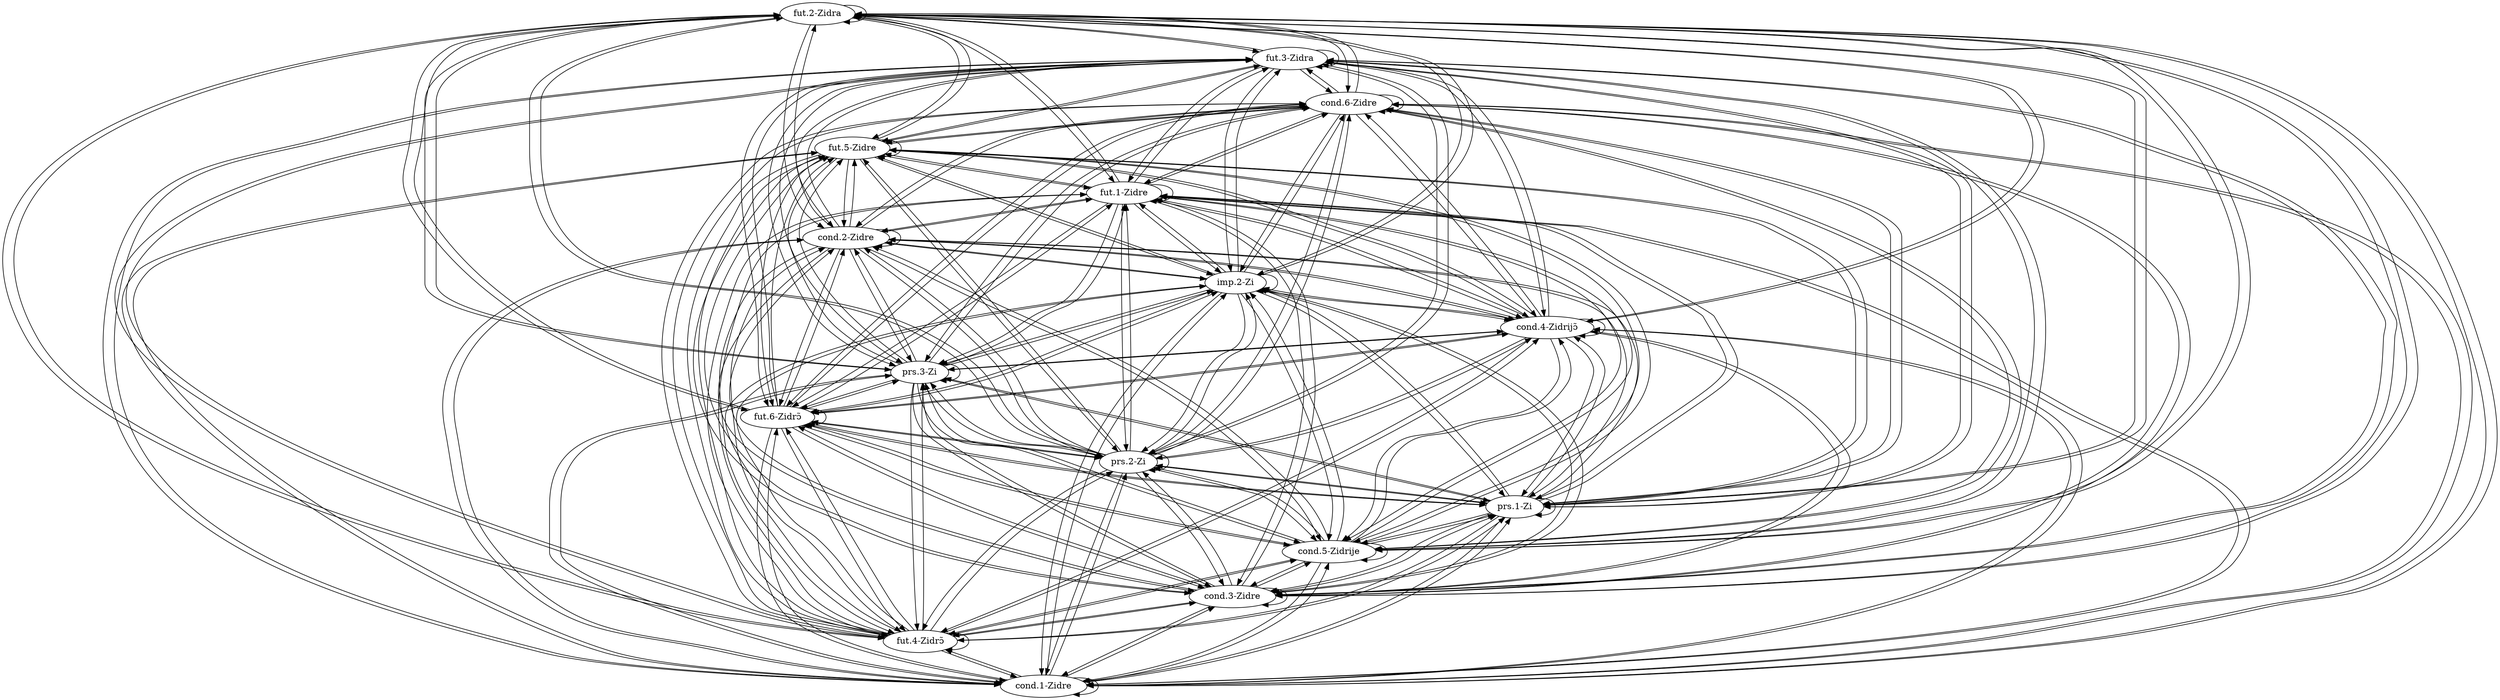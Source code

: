 digraph  {
	node [label="\N"];
	"fut.2-Zidra"	 [cell="fut.2",
		label="fut.2-Zidra",
		tense=fut,
		weight=0.02];
	"fut.2-Zidra" -> "fut.2-Zidra"	 [weight=0.02];
	"fut.3-Zidra"	 [cell="fut.3",
		label="fut.3-Zidra",
		tense=fut,
		weight=0.02];
	"fut.2-Zidra" -> "fut.3-Zidra"	 [weight=0.02];
	"cond.1-ZidrE"	 [cell="cond.1",
		label="cond.1-Zidre",
		tense=cond,
		weight=0.02];
	"fut.2-Zidra" -> "cond.1-ZidrE"	 [weight=0.02];
	"fut.4-Zidrô"	 [cell="fut.4",
		label="fut.4-Zidrɔ̃",
		tense=fut,
		weight=0.02];
	"fut.2-Zidra" -> "fut.4-Zidrô"	 [weight=0.02];
	"cond.3-ZidrE"	 [cell="cond.3",
		label="cond.3-Zidre",
		tense=cond,
		weight=0.02];
	"fut.2-Zidra" -> "cond.3-ZidrE"	 [weight=0.02];
	"cond.5-ZidrijE"	 [cell="cond.5",
		label="cond.5-Zidrije",
		tense=cond,
		weight=0.02];
	"fut.2-Zidra" -> "cond.5-ZidrijE"	 [weight=0.02];
	"prs.1-Zi"	 [cell="prs.1",
		label="prs.1-Zi",
		tense=prs,
		weight=1.0];
	"fut.2-Zidra" -> "prs.1-Zi"	 [weight=1.0];
	"prs.2-Zi"	 [cell="prs.2",
		label="prs.2-Zi",
		tense=prs,
		weight=1.0];
	"fut.2-Zidra" -> "prs.2-Zi"	 [weight=1.0];
	"fut.6-Zidrô"	 [cell="fut.6",
		label="fut.6-Zidrɔ̃",
		tense=fut,
		weight=0.02];
	"fut.2-Zidra" -> "fut.6-Zidrô"	 [weight=0.02];
	"prs.3-Zi"	 [cell="prs.3",
		label="prs.3-Zi",
		tense=prs,
		weight=1.0];
	"fut.2-Zidra" -> "prs.3-Zi"	 [weight=1.0];
	"cond.4-Zidrijô"	 [cell="cond.4",
		label="cond.4-Zidrijɔ̃",
		tense=cond,
		weight=0.02];
	"fut.2-Zidra" -> "cond.4-Zidrijô"	 [weight=0.02];
	"imp.2-Zi"	 [cell="imp.2",
		label="imp.2-Zi",
		tense=imp,
		weight=1.0];
	"fut.2-Zidra" -> "imp.2-Zi"	 [weight=1.0];
	"cond.2-ZidrE"	 [cell="cond.2",
		label="cond.2-Zidre",
		tense=cond,
		weight=0.02];
	"fut.2-Zidra" -> "cond.2-ZidrE"	 [weight=0.02];
	"fut.1-ZidrE"	 [cell="fut.1",
		label="fut.1-Zidre",
		tense=fut,
		weight=0.02];
	"fut.2-Zidra" -> "fut.1-ZidrE"	 [weight=0.02];
	"fut.5-ZidrE"	 [cell="fut.5",
		label="fut.5-Zidre",
		tense=fut,
		weight=0.02];
	"fut.2-Zidra" -> "fut.5-ZidrE"	 [weight=0.02];
	"cond.6-ZidrE"	 [cell="cond.6",
		label="cond.6-Zidre",
		tense=cond,
		weight=0.02];
	"fut.2-Zidra" -> "cond.6-ZidrE"	 [weight=0.02];
	"fut.3-Zidra" -> "fut.2-Zidra"	 [weight=0.02];
	"fut.3-Zidra" -> "fut.3-Zidra"	 [weight=0.02];
	"fut.3-Zidra" -> "cond.1-ZidrE"	 [weight=0.02];
	"fut.3-Zidra" -> "fut.4-Zidrô"	 [weight=0.02];
	"fut.3-Zidra" -> "cond.3-ZidrE"	 [weight=0.02];
	"fut.3-Zidra" -> "cond.5-ZidrijE"	 [weight=0.02];
	"fut.3-Zidra" -> "prs.1-Zi"	 [weight=1.0];
	"fut.3-Zidra" -> "prs.2-Zi"	 [weight=1.0];
	"fut.3-Zidra" -> "fut.6-Zidrô"	 [weight=0.02];
	"fut.3-Zidra" -> "prs.3-Zi"	 [weight=1.0];
	"fut.3-Zidra" -> "cond.4-Zidrijô"	 [weight=0.02];
	"fut.3-Zidra" -> "imp.2-Zi"	 [weight=1.0];
	"fut.3-Zidra" -> "cond.2-ZidrE"	 [weight=0.02];
	"fut.3-Zidra" -> "fut.1-ZidrE"	 [weight=0.02];
	"fut.3-Zidra" -> "fut.5-ZidrE"	 [weight=0.02];
	"fut.3-Zidra" -> "cond.6-ZidrE"	 [weight=0.02];
	"cond.1-ZidrE" -> "fut.2-Zidra"	 [weight=0.02];
	"cond.1-ZidrE" -> "fut.3-Zidra"	 [weight=0.02];
	"cond.1-ZidrE" -> "cond.1-ZidrE"	 [weight=0.02];
	"cond.1-ZidrE" -> "fut.4-Zidrô"	 [weight=0.02];
	"cond.1-ZidrE" -> "cond.3-ZidrE"	 [weight=0.02];
	"cond.1-ZidrE" -> "cond.5-ZidrijE"	 [weight=0.02];
	"cond.1-ZidrE" -> "prs.1-Zi"	 [weight=1.0];
	"cond.1-ZidrE" -> "prs.2-Zi"	 [weight=1.0];
	"cond.1-ZidrE" -> "fut.6-Zidrô"	 [weight=0.02];
	"cond.1-ZidrE" -> "prs.3-Zi"	 [weight=1.0];
	"cond.1-ZidrE" -> "cond.4-Zidrijô"	 [weight=0.02];
	"cond.1-ZidrE" -> "imp.2-Zi"	 [weight=1.0];
	"cond.1-ZidrE" -> "cond.2-ZidrE"	 [weight=0.02];
	"cond.1-ZidrE" -> "fut.1-ZidrE"	 [weight=0.02];
	"cond.1-ZidrE" -> "fut.5-ZidrE"	 [weight=0.02];
	"cond.1-ZidrE" -> "cond.6-ZidrE"	 [weight=0.02];
	"fut.4-Zidrô" -> "fut.2-Zidra"	 [weight=0.02];
	"fut.4-Zidrô" -> "fut.3-Zidra"	 [weight=0.02];
	"fut.4-Zidrô" -> "cond.1-ZidrE"	 [weight=0.02];
	"fut.4-Zidrô" -> "fut.4-Zidrô"	 [weight=0.02];
	"fut.4-Zidrô" -> "cond.3-ZidrE"	 [weight=0.02];
	"fut.4-Zidrô" -> "cond.5-ZidrijE"	 [weight=0.02];
	"fut.4-Zidrô" -> "prs.1-Zi"	 [weight=1.0];
	"fut.4-Zidrô" -> "prs.2-Zi"	 [weight=1.0];
	"fut.4-Zidrô" -> "fut.6-Zidrô"	 [weight=0.02];
	"fut.4-Zidrô" -> "prs.3-Zi"	 [weight=1.0];
	"fut.4-Zidrô" -> "cond.4-Zidrijô"	 [weight=0.02];
	"fut.4-Zidrô" -> "imp.2-Zi"	 [weight=1.0];
	"fut.4-Zidrô" -> "cond.2-ZidrE"	 [weight=0.02];
	"fut.4-Zidrô" -> "fut.1-ZidrE"	 [weight=0.02];
	"fut.4-Zidrô" -> "fut.5-ZidrE"	 [weight=0.02];
	"fut.4-Zidrô" -> "cond.6-ZidrE"	 [weight=0.02];
	"cond.3-ZidrE" -> "fut.2-Zidra"	 [weight=0.02];
	"cond.3-ZidrE" -> "fut.3-Zidra"	 [weight=0.02];
	"cond.3-ZidrE" -> "cond.1-ZidrE"	 [weight=0.02];
	"cond.3-ZidrE" -> "fut.4-Zidrô"	 [weight=0.02];
	"cond.3-ZidrE" -> "cond.3-ZidrE"	 [weight=0.02];
	"cond.3-ZidrE" -> "cond.5-ZidrijE"	 [weight=0.02];
	"cond.3-ZidrE" -> "prs.1-Zi"	 [weight=1.0];
	"cond.3-ZidrE" -> "prs.2-Zi"	 [weight=1.0];
	"cond.3-ZidrE" -> "fut.6-Zidrô"	 [weight=0.02];
	"cond.3-ZidrE" -> "prs.3-Zi"	 [weight=1.0];
	"cond.3-ZidrE" -> "cond.4-Zidrijô"	 [weight=0.02];
	"cond.3-ZidrE" -> "imp.2-Zi"	 [weight=1.0];
	"cond.3-ZidrE" -> "cond.2-ZidrE"	 [weight=0.02];
	"cond.3-ZidrE" -> "fut.1-ZidrE"	 [weight=0.02];
	"cond.3-ZidrE" -> "fut.5-ZidrE"	 [weight=0.02];
	"cond.3-ZidrE" -> "cond.6-ZidrE"	 [weight=0.02];
	"cond.5-ZidrijE" -> "fut.2-Zidra"	 [weight=0.02];
	"cond.5-ZidrijE" -> "fut.3-Zidra"	 [weight=0.02];
	"cond.5-ZidrijE" -> "cond.1-ZidrE"	 [weight=0.02];
	"cond.5-ZidrijE" -> "fut.4-Zidrô"	 [weight=0.02];
	"cond.5-ZidrijE" -> "cond.3-ZidrE"	 [weight=0.02];
	"cond.5-ZidrijE" -> "cond.5-ZidrijE"	 [weight=0.02];
	"cond.5-ZidrijE" -> "prs.1-Zi"	 [weight=1.0];
	"cond.5-ZidrijE" -> "prs.2-Zi"	 [weight=1.0];
	"cond.5-ZidrijE" -> "fut.6-Zidrô"	 [weight=0.02];
	"cond.5-ZidrijE" -> "prs.3-Zi"	 [weight=1.0];
	"cond.5-ZidrijE" -> "cond.4-Zidrijô"	 [weight=0.02];
	"cond.5-ZidrijE" -> "imp.2-Zi"	 [weight=1.0];
	"cond.5-ZidrijE" -> "cond.2-ZidrE"	 [weight=0.02];
	"cond.5-ZidrijE" -> "fut.1-ZidrE"	 [weight=0.02];
	"cond.5-ZidrijE" -> "fut.5-ZidrE"	 [weight=0.02];
	"cond.5-ZidrijE" -> "cond.6-ZidrE"	 [weight=0.02];
	"prs.1-Zi" -> "fut.2-Zidra"	 [weight=0.0004];
	"prs.1-Zi" -> "fut.3-Zidra"	 [weight=0.0004];
	"prs.1-Zi" -> "cond.1-ZidrE"	 [weight=0.0004];
	"prs.1-Zi" -> "fut.4-Zidrô"	 [weight=0.0004];
	"prs.1-Zi" -> "cond.3-ZidrE"	 [weight=0.0004];
	"prs.1-Zi" -> "cond.5-ZidrijE"	 [weight=0.0004];
	"prs.1-Zi" -> "prs.1-Zi"	 [weight=1.0];
	"prs.1-Zi" -> "prs.2-Zi"	 [weight=1.0];
	"prs.1-Zi" -> "fut.6-Zidrô"	 [weight=0.0004];
	"prs.1-Zi" -> "prs.3-Zi"	 [weight=1.0];
	"prs.1-Zi" -> "cond.4-Zidrijô"	 [weight=0.0004];
	"prs.1-Zi" -> "imp.2-Zi"	 [weight=1.0];
	"prs.1-Zi" -> "cond.2-ZidrE"	 [weight=0.0004];
	"prs.1-Zi" -> "fut.1-ZidrE"	 [weight=0.0004];
	"prs.1-Zi" -> "fut.5-ZidrE"	 [weight=0.0004];
	"prs.1-Zi" -> "cond.6-ZidrE"	 [weight=0.0004];
	"prs.2-Zi" -> "fut.2-Zidra"	 [weight=0.0004];
	"prs.2-Zi" -> "fut.3-Zidra"	 [weight=0.0004];
	"prs.2-Zi" -> "cond.1-ZidrE"	 [weight=0.0004];
	"prs.2-Zi" -> "fut.4-Zidrô"	 [weight=0.0004];
	"prs.2-Zi" -> "cond.3-ZidrE"	 [weight=0.0004];
	"prs.2-Zi" -> "cond.5-ZidrijE"	 [weight=0.0004];
	"prs.2-Zi" -> "prs.1-Zi"	 [weight=1.0];
	"prs.2-Zi" -> "prs.2-Zi"	 [weight=1.0];
	"prs.2-Zi" -> "fut.6-Zidrô"	 [weight=0.0004];
	"prs.2-Zi" -> "prs.3-Zi"	 [weight=1.0];
	"prs.2-Zi" -> "cond.4-Zidrijô"	 [weight=0.0004];
	"prs.2-Zi" -> "imp.2-Zi"	 [weight=1.0];
	"prs.2-Zi" -> "cond.2-ZidrE"	 [weight=0.0004];
	"prs.2-Zi" -> "fut.1-ZidrE"	 [weight=0.0004];
	"prs.2-Zi" -> "fut.5-ZidrE"	 [weight=0.0004];
	"prs.2-Zi" -> "cond.6-ZidrE"	 [weight=0.0004];
	"fut.6-Zidrô" -> "fut.2-Zidra"	 [weight=0.02];
	"fut.6-Zidrô" -> "fut.3-Zidra"	 [weight=0.02];
	"fut.6-Zidrô" -> "cond.1-ZidrE"	 [weight=0.02];
	"fut.6-Zidrô" -> "fut.4-Zidrô"	 [weight=0.02];
	"fut.6-Zidrô" -> "cond.3-ZidrE"	 [weight=0.02];
	"fut.6-Zidrô" -> "cond.5-ZidrijE"	 [weight=0.02];
	"fut.6-Zidrô" -> "prs.1-Zi"	 [weight=1.0];
	"fut.6-Zidrô" -> "prs.2-Zi"	 [weight=1.0];
	"fut.6-Zidrô" -> "fut.6-Zidrô"	 [weight=0.02];
	"fut.6-Zidrô" -> "prs.3-Zi"	 [weight=1.0];
	"fut.6-Zidrô" -> "cond.4-Zidrijô"	 [weight=0.02];
	"fut.6-Zidrô" -> "imp.2-Zi"	 [weight=1.0];
	"fut.6-Zidrô" -> "cond.2-ZidrE"	 [weight=0.02];
	"fut.6-Zidrô" -> "fut.1-ZidrE"	 [weight=0.02];
	"fut.6-Zidrô" -> "fut.5-ZidrE"	 [weight=0.02];
	"fut.6-Zidrô" -> "cond.6-ZidrE"	 [weight=0.02];
	"prs.3-Zi" -> "fut.2-Zidra"	 [weight=0.0004];
	"prs.3-Zi" -> "fut.3-Zidra"	 [weight=0.0004];
	"prs.3-Zi" -> "cond.1-ZidrE"	 [weight=0.0004];
	"prs.3-Zi" -> "fut.4-Zidrô"	 [weight=0.0004];
	"prs.3-Zi" -> "cond.3-ZidrE"	 [weight=0.0004];
	"prs.3-Zi" -> "cond.5-ZidrijE"	 [weight=0.0004];
	"prs.3-Zi" -> "prs.1-Zi"	 [weight=1.0];
	"prs.3-Zi" -> "prs.2-Zi"	 [weight=1.0];
	"prs.3-Zi" -> "fut.6-Zidrô"	 [weight=0.0004];
	"prs.3-Zi" -> "prs.3-Zi"	 [weight=1.0];
	"prs.3-Zi" -> "cond.4-Zidrijô"	 [weight=0.0004];
	"prs.3-Zi" -> "imp.2-Zi"	 [weight=1.0];
	"prs.3-Zi" -> "cond.2-ZidrE"	 [weight=0.0004];
	"prs.3-Zi" -> "fut.1-ZidrE"	 [weight=0.0004];
	"prs.3-Zi" -> "fut.5-ZidrE"	 [weight=0.0004];
	"prs.3-Zi" -> "cond.6-ZidrE"	 [weight=0.0004];
	"cond.4-Zidrijô" -> "fut.2-Zidra"	 [weight=0.02];
	"cond.4-Zidrijô" -> "fut.3-Zidra"	 [weight=0.02];
	"cond.4-Zidrijô" -> "cond.1-ZidrE"	 [weight=0.02];
	"cond.4-Zidrijô" -> "fut.4-Zidrô"	 [weight=0.02];
	"cond.4-Zidrijô" -> "cond.3-ZidrE"	 [weight=0.02];
	"cond.4-Zidrijô" -> "cond.5-ZidrijE"	 [weight=0.02];
	"cond.4-Zidrijô" -> "prs.1-Zi"	 [weight=1.0];
	"cond.4-Zidrijô" -> "prs.2-Zi"	 [weight=1.0];
	"cond.4-Zidrijô" -> "fut.6-Zidrô"	 [weight=0.02];
	"cond.4-Zidrijô" -> "prs.3-Zi"	 [weight=1.0];
	"cond.4-Zidrijô" -> "cond.4-Zidrijô"	 [weight=0.02];
	"cond.4-Zidrijô" -> "imp.2-Zi"	 [weight=1.0];
	"cond.4-Zidrijô" -> "cond.2-ZidrE"	 [weight=0.02];
	"cond.4-Zidrijô" -> "fut.1-ZidrE"	 [weight=0.02];
	"cond.4-Zidrijô" -> "fut.5-ZidrE"	 [weight=0.02];
	"cond.4-Zidrijô" -> "cond.6-ZidrE"	 [weight=0.02];
	"imp.2-Zi" -> "fut.2-Zidra"	 [weight=0.0004];
	"imp.2-Zi" -> "fut.3-Zidra"	 [weight=0.0004];
	"imp.2-Zi" -> "cond.1-ZidrE"	 [weight=0.0004];
	"imp.2-Zi" -> "fut.4-Zidrô"	 [weight=0.0004];
	"imp.2-Zi" -> "cond.3-ZidrE"	 [weight=0.0004];
	"imp.2-Zi" -> "cond.5-ZidrijE"	 [weight=0.0004];
	"imp.2-Zi" -> "prs.1-Zi"	 [weight=1.0];
	"imp.2-Zi" -> "prs.2-Zi"	 [weight=1.0];
	"imp.2-Zi" -> "fut.6-Zidrô"	 [weight=0.0004];
	"imp.2-Zi" -> "prs.3-Zi"	 [weight=1.0];
	"imp.2-Zi" -> "cond.4-Zidrijô"	 [weight=0.0004];
	"imp.2-Zi" -> "imp.2-Zi"	 [weight=1.0];
	"imp.2-Zi" -> "cond.2-ZidrE"	 [weight=0.0004];
	"imp.2-Zi" -> "fut.1-ZidrE"	 [weight=0.0004];
	"imp.2-Zi" -> "fut.5-ZidrE"	 [weight=0.0004];
	"imp.2-Zi" -> "cond.6-ZidrE"	 [weight=0.0004];
	"cond.2-ZidrE" -> "fut.2-Zidra"	 [weight=0.02];
	"cond.2-ZidrE" -> "fut.3-Zidra"	 [weight=0.02];
	"cond.2-ZidrE" -> "cond.1-ZidrE"	 [weight=0.02];
	"cond.2-ZidrE" -> "fut.4-Zidrô"	 [weight=0.02];
	"cond.2-ZidrE" -> "cond.3-ZidrE"	 [weight=0.02];
	"cond.2-ZidrE" -> "cond.5-ZidrijE"	 [weight=0.02];
	"cond.2-ZidrE" -> "prs.1-Zi"	 [weight=1.0];
	"cond.2-ZidrE" -> "prs.2-Zi"	 [weight=1.0];
	"cond.2-ZidrE" -> "fut.6-Zidrô"	 [weight=0.02];
	"cond.2-ZidrE" -> "prs.3-Zi"	 [weight=1.0];
	"cond.2-ZidrE" -> "cond.4-Zidrijô"	 [weight=0.02];
	"cond.2-ZidrE" -> "imp.2-Zi"	 [weight=1.0];
	"cond.2-ZidrE" -> "cond.2-ZidrE"	 [weight=0.02];
	"cond.2-ZidrE" -> "fut.1-ZidrE"	 [weight=0.02];
	"cond.2-ZidrE" -> "fut.5-ZidrE"	 [weight=0.02];
	"cond.2-ZidrE" -> "cond.6-ZidrE"	 [weight=0.02];
	"fut.1-ZidrE" -> "fut.2-Zidra"	 [weight=0.02];
	"fut.1-ZidrE" -> "fut.3-Zidra"	 [weight=0.02];
	"fut.1-ZidrE" -> "cond.1-ZidrE"	 [weight=0.02];
	"fut.1-ZidrE" -> "fut.4-Zidrô"	 [weight=0.02];
	"fut.1-ZidrE" -> "cond.3-ZidrE"	 [weight=0.02];
	"fut.1-ZidrE" -> "cond.5-ZidrijE"	 [weight=0.02];
	"fut.1-ZidrE" -> "prs.1-Zi"	 [weight=1.0];
	"fut.1-ZidrE" -> "prs.2-Zi"	 [weight=1.0];
	"fut.1-ZidrE" -> "fut.6-Zidrô"	 [weight=0.02];
	"fut.1-ZidrE" -> "prs.3-Zi"	 [weight=1.0];
	"fut.1-ZidrE" -> "cond.4-Zidrijô"	 [weight=0.02];
	"fut.1-ZidrE" -> "imp.2-Zi"	 [weight=1.0];
	"fut.1-ZidrE" -> "cond.2-ZidrE"	 [weight=0.02];
	"fut.1-ZidrE" -> "fut.1-ZidrE"	 [weight=0.02];
	"fut.1-ZidrE" -> "fut.5-ZidrE"	 [weight=0.02];
	"fut.1-ZidrE" -> "cond.6-ZidrE"	 [weight=0.02];
	"fut.5-ZidrE" -> "fut.2-Zidra"	 [weight=0.02];
	"fut.5-ZidrE" -> "fut.3-Zidra"	 [weight=0.02];
	"fut.5-ZidrE" -> "cond.1-ZidrE"	 [weight=0.02];
	"fut.5-ZidrE" -> "fut.4-Zidrô"	 [weight=0.02];
	"fut.5-ZidrE" -> "cond.3-ZidrE"	 [weight=0.02];
	"fut.5-ZidrE" -> "cond.5-ZidrijE"	 [weight=0.02];
	"fut.5-ZidrE" -> "prs.1-Zi"	 [weight=1.0];
	"fut.5-ZidrE" -> "prs.2-Zi"	 [weight=1.0];
	"fut.5-ZidrE" -> "fut.6-Zidrô"	 [weight=0.02];
	"fut.5-ZidrE" -> "prs.3-Zi"	 [weight=1.0];
	"fut.5-ZidrE" -> "cond.4-Zidrijô"	 [weight=0.02];
	"fut.5-ZidrE" -> "imp.2-Zi"	 [weight=1.0];
	"fut.5-ZidrE" -> "cond.2-ZidrE"	 [weight=0.02];
	"fut.5-ZidrE" -> "fut.1-ZidrE"	 [weight=0.02];
	"fut.5-ZidrE" -> "fut.5-ZidrE"	 [weight=0.02];
	"fut.5-ZidrE" -> "cond.6-ZidrE"	 [weight=0.02];
	"cond.6-ZidrE" -> "fut.2-Zidra"	 [weight=0.02];
	"cond.6-ZidrE" -> "fut.3-Zidra"	 [weight=0.02];
	"cond.6-ZidrE" -> "cond.1-ZidrE"	 [weight=0.02];
	"cond.6-ZidrE" -> "fut.4-Zidrô"	 [weight=0.02];
	"cond.6-ZidrE" -> "cond.3-ZidrE"	 [weight=0.02];
	"cond.6-ZidrE" -> "cond.5-ZidrijE"	 [weight=0.02];
	"cond.6-ZidrE" -> "prs.1-Zi"	 [weight=1.0];
	"cond.6-ZidrE" -> "prs.2-Zi"	 [weight=1.0];
	"cond.6-ZidrE" -> "fut.6-Zidrô"	 [weight=0.02];
	"cond.6-ZidrE" -> "prs.3-Zi"	 [weight=1.0];
	"cond.6-ZidrE" -> "cond.4-Zidrijô"	 [weight=0.02];
	"cond.6-ZidrE" -> "imp.2-Zi"	 [weight=1.0];
	"cond.6-ZidrE" -> "cond.2-ZidrE"	 [weight=0.02];
	"cond.6-ZidrE" -> "fut.1-ZidrE"	 [weight=0.02];
	"cond.6-ZidrE" -> "fut.5-ZidrE"	 [weight=0.02];
	"cond.6-ZidrE" -> "cond.6-ZidrE"	 [weight=0.02];
}
